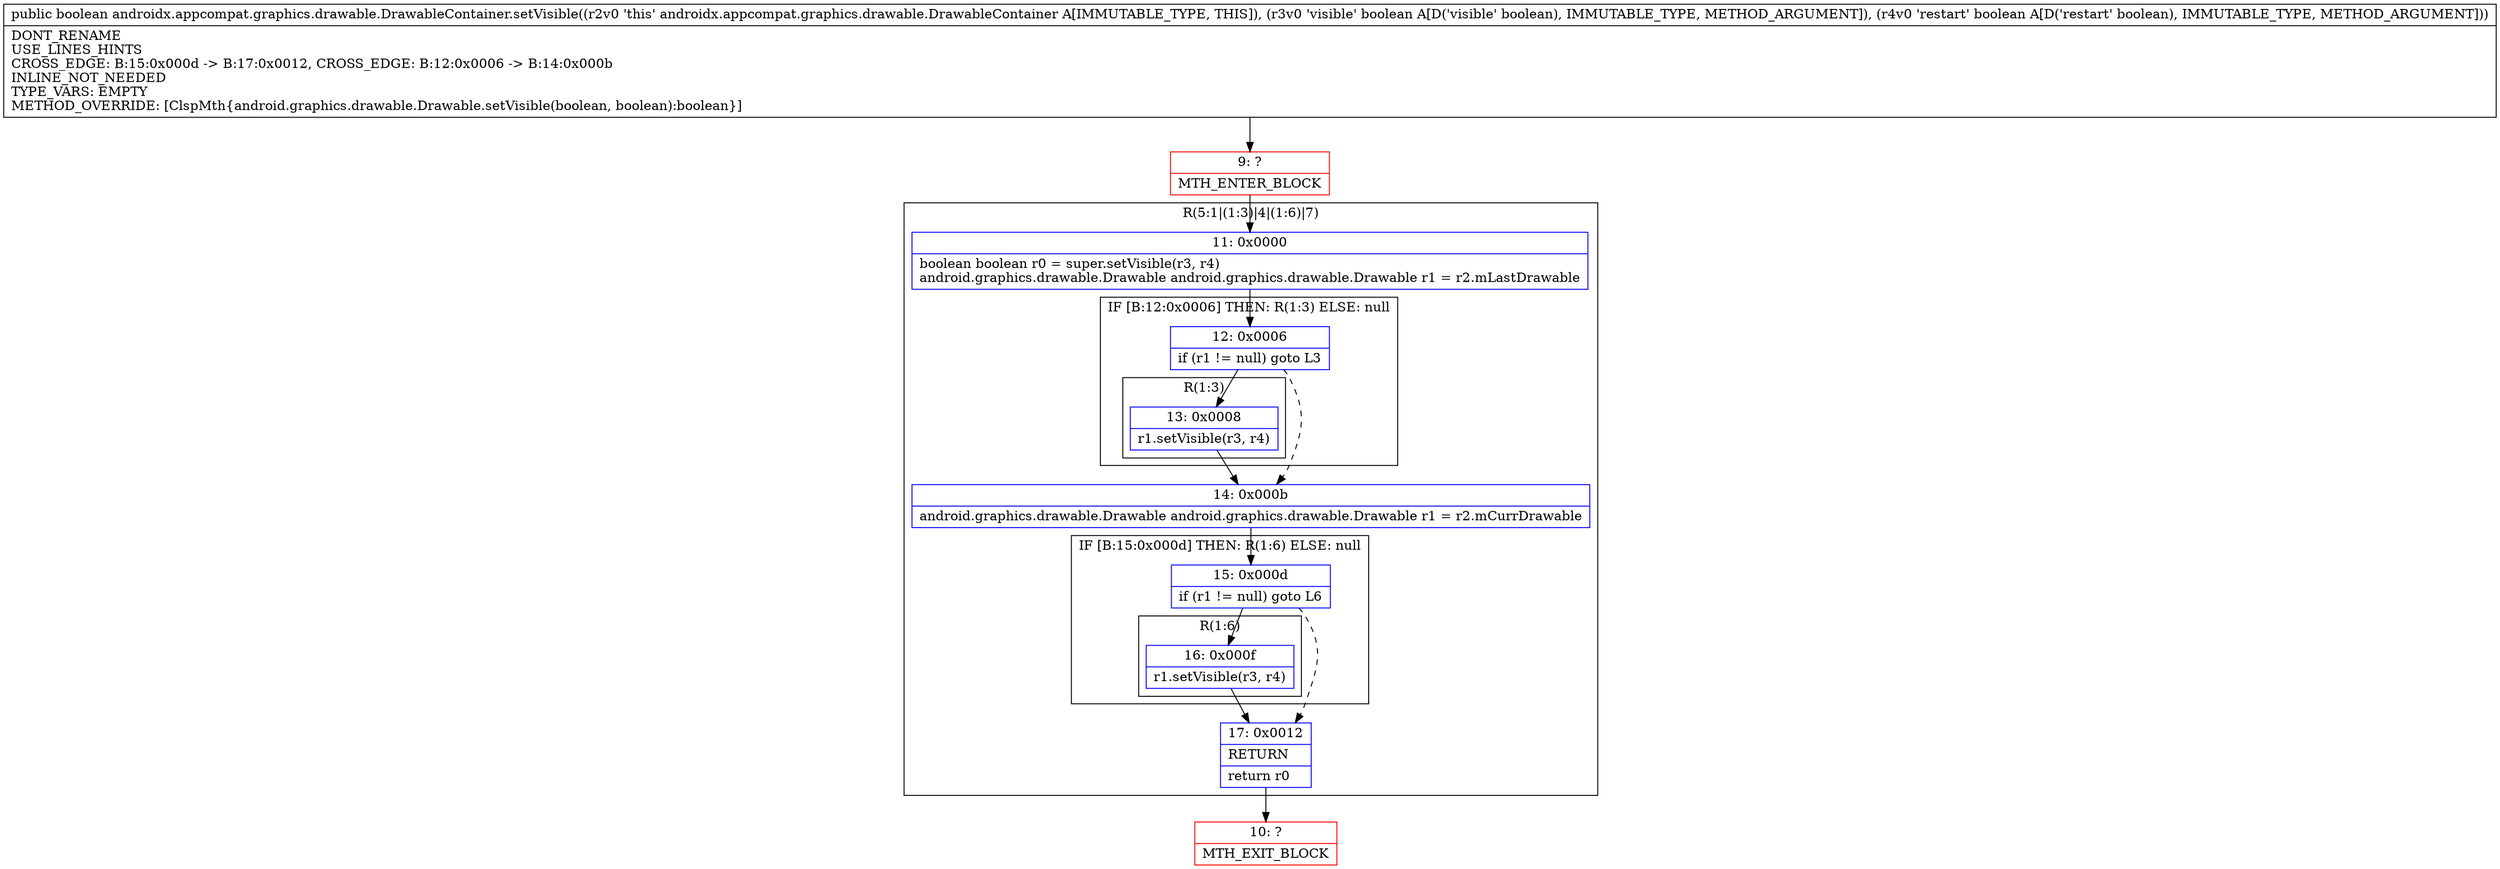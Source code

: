 digraph "CFG forandroidx.appcompat.graphics.drawable.DrawableContainer.setVisible(ZZ)Z" {
subgraph cluster_Region_1392086991 {
label = "R(5:1|(1:3)|4|(1:6)|7)";
node [shape=record,color=blue];
Node_11 [shape=record,label="{11\:\ 0x0000|boolean boolean r0 = super.setVisible(r3, r4)\landroid.graphics.drawable.Drawable android.graphics.drawable.Drawable r1 = r2.mLastDrawable\l}"];
subgraph cluster_IfRegion_1074584506 {
label = "IF [B:12:0x0006] THEN: R(1:3) ELSE: null";
node [shape=record,color=blue];
Node_12 [shape=record,label="{12\:\ 0x0006|if (r1 != null) goto L3\l}"];
subgraph cluster_Region_1655798217 {
label = "R(1:3)";
node [shape=record,color=blue];
Node_13 [shape=record,label="{13\:\ 0x0008|r1.setVisible(r3, r4)\l}"];
}
}
Node_14 [shape=record,label="{14\:\ 0x000b|android.graphics.drawable.Drawable android.graphics.drawable.Drawable r1 = r2.mCurrDrawable\l}"];
subgraph cluster_IfRegion_400142607 {
label = "IF [B:15:0x000d] THEN: R(1:6) ELSE: null";
node [shape=record,color=blue];
Node_15 [shape=record,label="{15\:\ 0x000d|if (r1 != null) goto L6\l}"];
subgraph cluster_Region_163632076 {
label = "R(1:6)";
node [shape=record,color=blue];
Node_16 [shape=record,label="{16\:\ 0x000f|r1.setVisible(r3, r4)\l}"];
}
}
Node_17 [shape=record,label="{17\:\ 0x0012|RETURN\l|return r0\l}"];
}
Node_9 [shape=record,color=red,label="{9\:\ ?|MTH_ENTER_BLOCK\l}"];
Node_10 [shape=record,color=red,label="{10\:\ ?|MTH_EXIT_BLOCK\l}"];
MethodNode[shape=record,label="{public boolean androidx.appcompat.graphics.drawable.DrawableContainer.setVisible((r2v0 'this' androidx.appcompat.graphics.drawable.DrawableContainer A[IMMUTABLE_TYPE, THIS]), (r3v0 'visible' boolean A[D('visible' boolean), IMMUTABLE_TYPE, METHOD_ARGUMENT]), (r4v0 'restart' boolean A[D('restart' boolean), IMMUTABLE_TYPE, METHOD_ARGUMENT]))  | DONT_RENAME\lUSE_LINES_HINTS\lCROSS_EDGE: B:15:0x000d \-\> B:17:0x0012, CROSS_EDGE: B:12:0x0006 \-\> B:14:0x000b\lINLINE_NOT_NEEDED\lTYPE_VARS: EMPTY\lMETHOD_OVERRIDE: [ClspMth\{android.graphics.drawable.Drawable.setVisible(boolean, boolean):boolean\}]\l}"];
MethodNode -> Node_9;Node_11 -> Node_12;
Node_12 -> Node_13;
Node_12 -> Node_14[style=dashed];
Node_13 -> Node_14;
Node_14 -> Node_15;
Node_15 -> Node_16;
Node_15 -> Node_17[style=dashed];
Node_16 -> Node_17;
Node_17 -> Node_10;
Node_9 -> Node_11;
}

